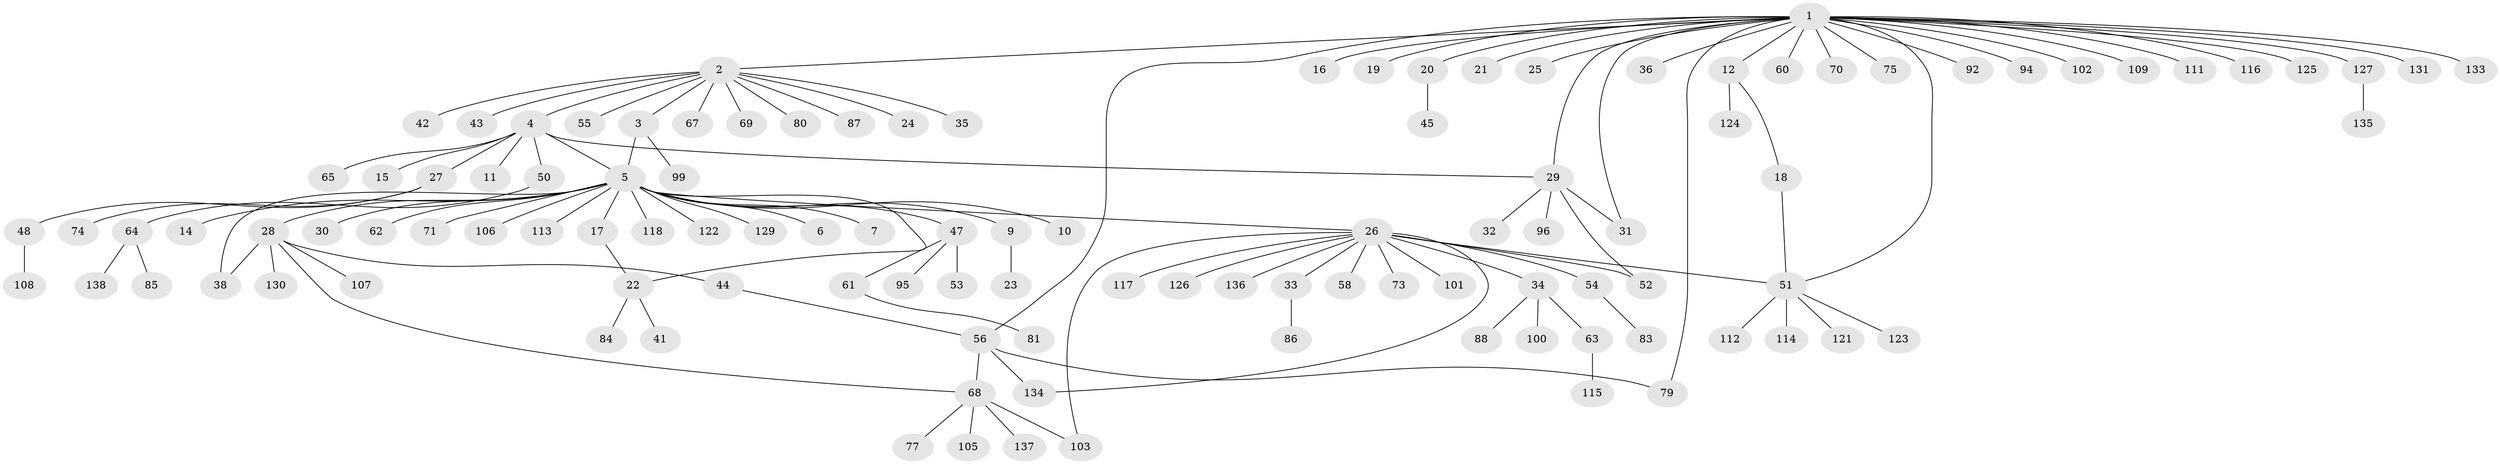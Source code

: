 // original degree distribution, {12: 0.014492753623188406, 13: 0.007246376811594203, 2: 0.18115942028985507, 9: 0.007246376811594203, 1: 0.6304347826086957, 16: 0.007246376811594203, 3: 0.057971014492753624, 11: 0.007246376811594203, 5: 0.021739130434782608, 14: 0.007246376811594203, 4: 0.043478260869565216, 6: 0.007246376811594203, 7: 0.007246376811594203}
// Generated by graph-tools (version 1.1) at 2025/11/02/27/25 16:11:12]
// undirected, 112 vertices, 124 edges
graph export_dot {
graph [start="1"]
  node [color=gray90,style=filled];
  1 [super="+8"];
  2 [super="+46"];
  3 [super="+57"];
  4 [super="+82"];
  5 [super="+13"];
  6;
  7;
  9;
  10;
  11 [super="+97"];
  12;
  14 [super="+98"];
  15;
  16;
  17;
  18;
  19;
  20;
  21;
  22 [super="+49"];
  23;
  24;
  25;
  26 [super="+39"];
  27 [super="+37"];
  28 [super="+93"];
  29 [super="+40"];
  30;
  31;
  32;
  33 [super="+78"];
  34 [super="+132"];
  35;
  36;
  38 [super="+59"];
  41;
  42;
  43;
  44;
  45;
  47 [super="+76"];
  48;
  50;
  51 [super="+91"];
  52 [super="+66"];
  53;
  54;
  55;
  56 [super="+120"];
  58;
  60;
  61;
  62;
  63;
  64 [super="+104"];
  65;
  67;
  68 [super="+110"];
  69 [super="+72"];
  70 [super="+89"];
  71;
  73;
  74;
  75;
  77 [super="+90"];
  79 [super="+128"];
  80;
  81;
  83;
  84;
  85;
  86;
  87;
  88;
  92;
  94;
  95;
  96;
  99;
  100;
  101;
  102;
  103 [super="+119"];
  105;
  106;
  107;
  108;
  109;
  111;
  112;
  113;
  114;
  115;
  116;
  117;
  118;
  121;
  122;
  123;
  124;
  125;
  126;
  127;
  129;
  130;
  131;
  133;
  134;
  135;
  136;
  137;
  138;
  1 -- 2;
  1 -- 16;
  1 -- 20;
  1 -- 29;
  1 -- 79;
  1 -- 92;
  1 -- 94;
  1 -- 102;
  1 -- 127;
  1 -- 131;
  1 -- 133;
  1 -- 70;
  1 -- 75;
  1 -- 12;
  1 -- 19;
  1 -- 21;
  1 -- 25;
  1 -- 31;
  1 -- 36;
  1 -- 109;
  1 -- 111;
  1 -- 116;
  1 -- 56;
  1 -- 60;
  1 -- 125;
  1 -- 51;
  2 -- 3;
  2 -- 4;
  2 -- 24;
  2 -- 35;
  2 -- 42;
  2 -- 43;
  2 -- 55;
  2 -- 67;
  2 -- 69;
  2 -- 80;
  2 -- 87;
  3 -- 99;
  3 -- 5;
  4 -- 5;
  4 -- 11;
  4 -- 15;
  4 -- 27;
  4 -- 29;
  4 -- 50;
  4 -- 65;
  5 -- 6;
  5 -- 7;
  5 -- 9;
  5 -- 10;
  5 -- 14;
  5 -- 17;
  5 -- 26;
  5 -- 47;
  5 -- 62;
  5 -- 122;
  5 -- 129;
  5 -- 38;
  5 -- 71;
  5 -- 106;
  5 -- 113;
  5 -- 22;
  5 -- 118;
  5 -- 28;
  5 -- 30;
  9 -- 23;
  12 -- 18;
  12 -- 124;
  17 -- 22;
  18 -- 51;
  20 -- 45;
  22 -- 41;
  22 -- 84;
  26 -- 33;
  26 -- 34;
  26 -- 51;
  26 -- 52;
  26 -- 54;
  26 -- 58;
  26 -- 73;
  26 -- 101;
  26 -- 103;
  26 -- 117;
  26 -- 126;
  26 -- 136;
  26 -- 134;
  27 -- 48;
  27 -- 74;
  28 -- 44;
  28 -- 68;
  28 -- 130;
  28 -- 107;
  28 -- 38;
  29 -- 32;
  29 -- 96;
  29 -- 52;
  29 -- 31;
  33 -- 86;
  34 -- 63;
  34 -- 88;
  34 -- 100;
  44 -- 56;
  47 -- 53;
  47 -- 61;
  47 -- 95;
  48 -- 108;
  50 -- 64;
  51 -- 112;
  51 -- 121;
  51 -- 123;
  51 -- 114;
  54 -- 83;
  56 -- 68;
  56 -- 134;
  56 -- 79;
  61 -- 81;
  63 -- 115;
  64 -- 85;
  64 -- 138;
  68 -- 77;
  68 -- 103;
  68 -- 105;
  68 -- 137;
  127 -- 135;
}
